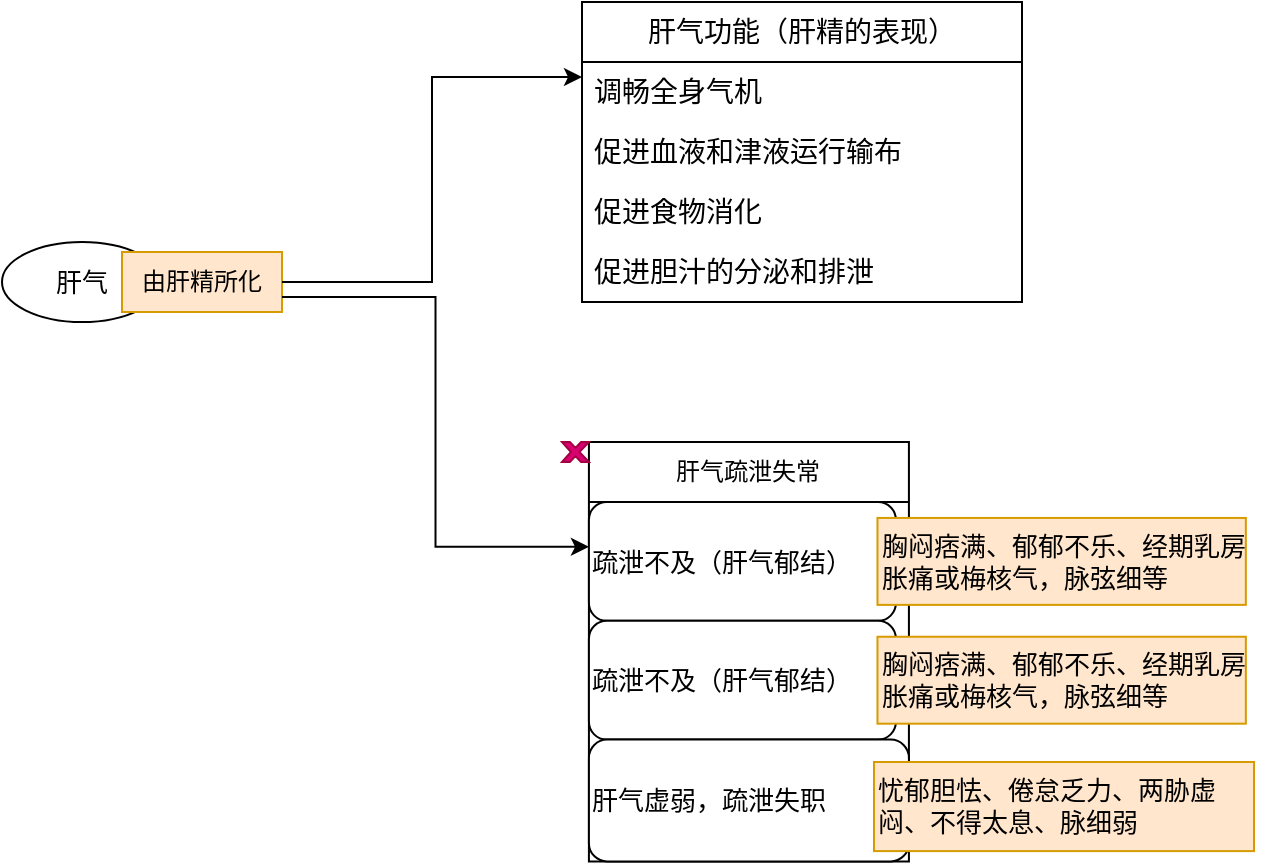 <mxfile version="22.1.17" type="github">
  <diagram name="第 1 页" id="DiqK2zHsX7JkeJQSn5oS">
    <mxGraphModel dx="1050" dy="557" grid="1" gridSize="10" guides="1" tooltips="1" connect="1" arrows="1" fold="1" page="1" pageScale="1" pageWidth="827" pageHeight="1169" math="0" shadow="0">
      <root>
        <mxCell id="0" />
        <mxCell id="1" parent="0" />
        <mxCell id="CABZNRvn-cbEBmHOcwjS-1" value="" style="group" vertex="1" connectable="0" parent="1">
          <mxGeometry x="154" y="220" width="140" height="40" as="geometry" />
        </mxCell>
        <mxCell id="CABZNRvn-cbEBmHOcwjS-2" value="肝气" style="ellipse;whiteSpace=wrap;html=1;fontSize=13;" vertex="1" parent="CABZNRvn-cbEBmHOcwjS-1">
          <mxGeometry width="80" height="40" as="geometry" />
        </mxCell>
        <mxCell id="CABZNRvn-cbEBmHOcwjS-3" value="" style="endArrow=classic;html=1;rounded=0;exitX=1;exitY=0.5;exitDx=0;exitDy=0;" edge="1" parent="CABZNRvn-cbEBmHOcwjS-1" source="CABZNRvn-cbEBmHOcwjS-2" target="CABZNRvn-cbEBmHOcwjS-4">
          <mxGeometry width="50" height="50" relative="1" as="geometry">
            <mxPoint x="127" y="21" as="sourcePoint" />
            <mxPoint x="272" y="20" as="targetPoint" />
          </mxGeometry>
        </mxCell>
        <mxCell id="CABZNRvn-cbEBmHOcwjS-4" value="由肝精所化" style="text;html=1;strokeColor=#d79b00;fillColor=#ffe6cc;align=center;verticalAlign=middle;whiteSpace=wrap;rounded=0;" vertex="1" parent="CABZNRvn-cbEBmHOcwjS-1">
          <mxGeometry x="60" y="5" width="80" height="30" as="geometry" />
        </mxCell>
        <mxCell id="CABZNRvn-cbEBmHOcwjS-5" value="肝气功能（肝精的表现）" style="swimlane;fontStyle=0;childLayout=stackLayout;horizontal=1;startSize=30;horizontalStack=0;resizeParent=1;resizeParentMax=0;resizeLast=0;collapsible=1;marginBottom=0;whiteSpace=wrap;html=1;fontSize=14;" vertex="1" parent="1">
          <mxGeometry x="444" y="100" width="220" height="150" as="geometry" />
        </mxCell>
        <mxCell id="CABZNRvn-cbEBmHOcwjS-6" value="调畅全身气机" style="text;strokeColor=none;fillColor=none;align=left;verticalAlign=middle;spacingLeft=4;spacingRight=4;overflow=hidden;points=[[0,0.5],[1,0.5]];portConstraint=eastwest;rotatable=0;whiteSpace=wrap;html=1;fontSize=14;" vertex="1" parent="CABZNRvn-cbEBmHOcwjS-5">
          <mxGeometry y="30" width="220" height="30" as="geometry" />
        </mxCell>
        <mxCell id="CABZNRvn-cbEBmHOcwjS-7" value="促进血液和津液运行输布" style="text;strokeColor=none;fillColor=none;align=left;verticalAlign=middle;spacingLeft=4;spacingRight=4;overflow=hidden;points=[[0,0.5],[1,0.5]];portConstraint=eastwest;rotatable=0;whiteSpace=wrap;html=1;fontSize=14;" vertex="1" parent="CABZNRvn-cbEBmHOcwjS-5">
          <mxGeometry y="60" width="220" height="30" as="geometry" />
        </mxCell>
        <mxCell id="CABZNRvn-cbEBmHOcwjS-20" value="促进食物消化" style="text;strokeColor=none;fillColor=none;align=left;verticalAlign=middle;spacingLeft=4;spacingRight=4;overflow=hidden;points=[[0,0.5],[1,0.5]];portConstraint=eastwest;rotatable=0;whiteSpace=wrap;html=1;fontSize=14;" vertex="1" parent="CABZNRvn-cbEBmHOcwjS-5">
          <mxGeometry y="90" width="220" height="30" as="geometry" />
        </mxCell>
        <mxCell id="CABZNRvn-cbEBmHOcwjS-8" value="促进胆汁的分泌和排泄" style="text;strokeColor=none;fillColor=none;align=left;verticalAlign=middle;spacingLeft=4;spacingRight=4;overflow=hidden;points=[[0,0.5],[1,0.5]];portConstraint=eastwest;rotatable=0;whiteSpace=wrap;html=1;fontSize=14;" vertex="1" parent="CABZNRvn-cbEBmHOcwjS-5">
          <mxGeometry y="120" width="220" height="30" as="geometry" />
        </mxCell>
        <mxCell id="CABZNRvn-cbEBmHOcwjS-9" style="edgeStyle=orthogonalEdgeStyle;rounded=0;orthogonalLoop=1;jettySize=auto;html=1;exitX=1;exitY=0.5;exitDx=0;exitDy=0;entryX=0;entryY=0.25;entryDx=0;entryDy=0;" edge="1" parent="1" source="CABZNRvn-cbEBmHOcwjS-4" target="CABZNRvn-cbEBmHOcwjS-5">
          <mxGeometry relative="1" as="geometry" />
        </mxCell>
        <mxCell id="CABZNRvn-cbEBmHOcwjS-10" value="" style="group" vertex="1" connectable="0" parent="1">
          <mxGeometry x="434" y="320" width="350.002" height="180" as="geometry" />
        </mxCell>
        <mxCell id="CABZNRvn-cbEBmHOcwjS-11" value="肝气疏泄失常" style="swimlane;fontStyle=0;childLayout=stackLayout;horizontal=1;startSize=30;horizontalStack=0;resizeParent=1;resizeParentMax=0;resizeLast=0;collapsible=1;marginBottom=0;whiteSpace=wrap;html=1;" vertex="1" parent="CABZNRvn-cbEBmHOcwjS-10">
          <mxGeometry x="13.462" width="160" height="209.702" as="geometry" />
        </mxCell>
        <mxCell id="CABZNRvn-cbEBmHOcwjS-40" value="" style="group" vertex="1" connectable="0" parent="CABZNRvn-cbEBmHOcwjS-11">
          <mxGeometry y="30" width="160" height="59.406" as="geometry" />
        </mxCell>
        <mxCell id="CABZNRvn-cbEBmHOcwjS-41" value="疏泄不及（肝气郁结）" style="rounded=1;whiteSpace=wrap;html=1;fontSize=13;align=left;" vertex="1" parent="CABZNRvn-cbEBmHOcwjS-40">
          <mxGeometry width="153.487" height="59.406" as="geometry" />
        </mxCell>
        <mxCell id="CABZNRvn-cbEBmHOcwjS-42" value="胸闷痞满、郁郁不乐、经期乳房胀痛或梅核气，脉弦细等" style="text;html=1;strokeColor=#d79b00;fillColor=#ffe6cc;align=left;verticalAlign=middle;whiteSpace=wrap;rounded=0;fontSize=13;" vertex="1" parent="CABZNRvn-cbEBmHOcwjS-40">
          <mxGeometry x="144.278" y="7.969" width="184.185" height="43.468" as="geometry" />
        </mxCell>
        <mxCell id="CABZNRvn-cbEBmHOcwjS-13" value="" style="group" vertex="1" connectable="0" parent="CABZNRvn-cbEBmHOcwjS-11">
          <mxGeometry y="89.406" width="160" height="59.406" as="geometry" />
        </mxCell>
        <mxCell id="CABZNRvn-cbEBmHOcwjS-14" value="疏泄不及（肝气郁结）" style="rounded=1;whiteSpace=wrap;html=1;fontSize=13;align=left;" vertex="1" parent="CABZNRvn-cbEBmHOcwjS-13">
          <mxGeometry width="153.487" height="59.406" as="geometry" />
        </mxCell>
        <mxCell id="CABZNRvn-cbEBmHOcwjS-15" value="胸闷痞满、郁郁不乐、经期乳房胀痛或梅核气，脉弦细等" style="text;html=1;strokeColor=#d79b00;fillColor=#ffe6cc;align=left;verticalAlign=middle;whiteSpace=wrap;rounded=0;fontSize=13;" vertex="1" parent="CABZNRvn-cbEBmHOcwjS-13">
          <mxGeometry x="144.278" y="7.969" width="184.185" height="43.468" as="geometry" />
        </mxCell>
        <mxCell id="CABZNRvn-cbEBmHOcwjS-17" value="肝气虚弱，疏泄失职" style="rounded=1;whiteSpace=wrap;html=1;fontSize=13;align=left;" vertex="1" parent="CABZNRvn-cbEBmHOcwjS-11">
          <mxGeometry y="148.812" width="160" height="60.89" as="geometry" />
        </mxCell>
        <mxCell id="CABZNRvn-cbEBmHOcwjS-19" value="" style="verticalLabelPosition=bottom;verticalAlign=top;html=1;shape=mxgraph.basic.x;fontColor=#ffffff;fillColor=#d80073;strokeColor=#A50040;" vertex="1" parent="CABZNRvn-cbEBmHOcwjS-10">
          <mxGeometry width="13.462" height="10" as="geometry" />
        </mxCell>
        <mxCell id="CABZNRvn-cbEBmHOcwjS-21" style="edgeStyle=orthogonalEdgeStyle;rounded=0;orthogonalLoop=1;jettySize=auto;html=1;exitX=1;exitY=0.75;exitDx=0;exitDy=0;entryX=0;entryY=0.25;entryDx=0;entryDy=0;" edge="1" parent="1" source="CABZNRvn-cbEBmHOcwjS-4" target="CABZNRvn-cbEBmHOcwjS-11">
          <mxGeometry relative="1" as="geometry" />
        </mxCell>
        <mxCell id="CABZNRvn-cbEBmHOcwjS-18" value="忧郁胆怯、倦怠乏力、两胁虚闷、不得太息、脉细弱" style="text;html=1;strokeColor=#d79b00;fillColor=#ffe6cc;align=left;verticalAlign=middle;whiteSpace=wrap;rounded=0;fontSize=13;" vertex="1" parent="1">
          <mxGeometry x="590" y="480" width="190" height="44.55" as="geometry" />
        </mxCell>
      </root>
    </mxGraphModel>
  </diagram>
</mxfile>
